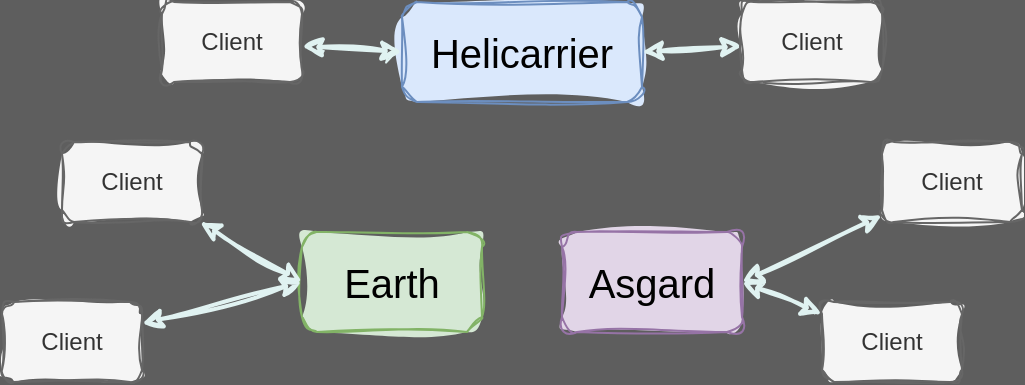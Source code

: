 <mxfile version="26.1.1">
  <diagram name="Page-1" id="TJL8M6KCqCQuejQfRC4J">
    <mxGraphModel dx="1412" dy="865" grid="1" gridSize="10" guides="1" tooltips="1" connect="1" arrows="1" fold="1" page="1" pageScale="1" pageWidth="2500" pageHeight="5000" background="#5E5E5E" math="0" shadow="0">
      <root>
        <mxCell id="0" />
        <mxCell id="1" parent="0" />
        <mxCell id="q6yih-unBPe59zFSJ3ET-1" value="Earth" style="rounded=1;whiteSpace=wrap;html=1;fontSize=20;fillColor=#d5e8d4;strokeColor=#82b366;sketch=1;curveFitting=1;jiggle=2;fillStyle=solid;" parent="1" vertex="1">
          <mxGeometry x="470" y="320" width="90" height="50" as="geometry" />
        </mxCell>
        <mxCell id="q6yih-unBPe59zFSJ3ET-2" value="Asgard" style="rounded=1;whiteSpace=wrap;html=1;fontSize=20;fillColor=#e1d5e7;strokeColor=#9673a6;sketch=1;curveFitting=1;jiggle=2;fillStyle=solid;" parent="1" vertex="1">
          <mxGeometry x="600" y="320" width="90" height="50" as="geometry" />
        </mxCell>
        <mxCell id="q6yih-unBPe59zFSJ3ET-3" value="Helicarrier" style="rounded=1;whiteSpace=wrap;html=1;fontSize=20;fillColor=#dae8fc;strokeColor=#6c8ebf;sketch=1;curveFitting=1;jiggle=2;fillStyle=solid;" parent="1" vertex="1">
          <mxGeometry x="520" y="205" width="120" height="50" as="geometry" />
        </mxCell>
        <mxCell id="q6yih-unBPe59zFSJ3ET-15" style="rounded=0;orthogonalLoop=1;jettySize=auto;html=1;entryX=1;entryY=0.5;entryDx=0;entryDy=0;strokeWidth=2;sketch=1;curveFitting=1;jiggle=2;strokeColor=light-dark(#e0f2f1, #ededed);startArrow=classic;startFill=1;" parent="1" source="q6yih-unBPe59zFSJ3ET-4" target="q6yih-unBPe59zFSJ3ET-2" edge="1">
          <mxGeometry relative="1" as="geometry" />
        </mxCell>
        <mxCell id="q6yih-unBPe59zFSJ3ET-4" value="Client" style="rounded=1;whiteSpace=wrap;html=1;sketch=1;curveFitting=1;jiggle=2;fillColor=#f5f5f5;fontColor=#333333;strokeColor=#666666;fillStyle=solid;" parent="1" vertex="1">
          <mxGeometry x="760" y="275" width="70" height="40" as="geometry" />
        </mxCell>
        <mxCell id="q6yih-unBPe59zFSJ3ET-16" style="rounded=0;orthogonalLoop=1;jettySize=auto;html=1;entryX=1;entryY=0.5;entryDx=0;entryDy=0;strokeWidth=2;sketch=1;curveFitting=1;jiggle=2;strokeColor=light-dark(#e0f2f1, #ededed);startArrow=classic;startFill=1;" parent="1" source="q6yih-unBPe59zFSJ3ET-5" target="q6yih-unBPe59zFSJ3ET-2" edge="1">
          <mxGeometry relative="1" as="geometry" />
        </mxCell>
        <mxCell id="q6yih-unBPe59zFSJ3ET-5" value="Client" style="rounded=1;whiteSpace=wrap;html=1;sketch=1;curveFitting=1;jiggle=2;fillColor=#f5f5f5;fontColor=#333333;strokeColor=#666666;fillStyle=solid;" parent="1" vertex="1">
          <mxGeometry x="730" y="355" width="70" height="40" as="geometry" />
        </mxCell>
        <mxCell id="q6yih-unBPe59zFSJ3ET-11" style="rounded=0;orthogonalLoop=1;jettySize=auto;html=1;entryX=1;entryY=0.5;entryDx=0;entryDy=0;strokeWidth=2;sketch=1;curveFitting=1;jiggle=2;strokeColor=light-dark(#e0f2f1, #ededed);startArrow=classic;startFill=1;" parent="1" source="q6yih-unBPe59zFSJ3ET-6" target="q6yih-unBPe59zFSJ3ET-3" edge="1">
          <mxGeometry relative="1" as="geometry" />
        </mxCell>
        <mxCell id="q6yih-unBPe59zFSJ3ET-6" value="Client" style="rounded=1;whiteSpace=wrap;html=1;sketch=1;curveFitting=1;jiggle=2;fillColor=#f5f5f5;fontColor=#333333;strokeColor=#666666;fillStyle=solid;" parent="1" vertex="1">
          <mxGeometry x="690" y="205" width="70" height="40" as="geometry" />
        </mxCell>
        <mxCell id="q6yih-unBPe59zFSJ3ET-13" style="rounded=0;orthogonalLoop=1;jettySize=auto;html=1;entryX=0;entryY=0.5;entryDx=0;entryDy=0;strokeWidth=2;sketch=1;curveFitting=1;jiggle=2;strokeColor=light-dark(#e0f2f1, #ededed);startArrow=classic;startFill=1;" parent="1" source="q6yih-unBPe59zFSJ3ET-8" target="q6yih-unBPe59zFSJ3ET-1" edge="1">
          <mxGeometry relative="1" as="geometry" />
        </mxCell>
        <mxCell id="q6yih-unBPe59zFSJ3ET-8" value="Client" style="rounded=1;whiteSpace=wrap;html=1;sketch=1;curveFitting=1;jiggle=2;fillColor=#f5f5f5;fontColor=#333333;strokeColor=#666666;fillStyle=solid;" parent="1" vertex="1">
          <mxGeometry x="350" y="275" width="70" height="40" as="geometry" />
        </mxCell>
        <mxCell id="q6yih-unBPe59zFSJ3ET-14" style="rounded=0;orthogonalLoop=1;jettySize=auto;html=1;entryX=0;entryY=0.5;entryDx=0;entryDy=0;strokeWidth=2;sketch=1;curveFitting=1;jiggle=2;strokeColor=light-dark(#e0f2f1, #ededed);startArrow=classic;startFill=1;" parent="1" source="q6yih-unBPe59zFSJ3ET-9" target="q6yih-unBPe59zFSJ3ET-1" edge="1">
          <mxGeometry relative="1" as="geometry">
            <mxPoint x="470" y="350" as="targetPoint" />
          </mxGeometry>
        </mxCell>
        <mxCell id="q6yih-unBPe59zFSJ3ET-9" value="Client" style="rounded=1;whiteSpace=wrap;html=1;sketch=1;curveFitting=1;jiggle=2;fillColor=#f5f5f5;fontColor=#333333;strokeColor=#666666;fillStyle=solid;" parent="1" vertex="1">
          <mxGeometry x="320" y="355" width="70" height="40" as="geometry" />
        </mxCell>
        <mxCell id="q6yih-unBPe59zFSJ3ET-12" style="rounded=0;orthogonalLoop=1;jettySize=auto;html=1;entryX=0;entryY=0.5;entryDx=0;entryDy=0;strokeWidth=2;sketch=1;curveFitting=1;jiggle=2;strokeColor=light-dark(#e0f2f1, #ededed);startArrow=classic;startFill=1;" parent="1" source="q6yih-unBPe59zFSJ3ET-10" target="q6yih-unBPe59zFSJ3ET-3" edge="1">
          <mxGeometry relative="1" as="geometry" />
        </mxCell>
        <mxCell id="q6yih-unBPe59zFSJ3ET-10" value="Client" style="rounded=1;whiteSpace=wrap;html=1;sketch=1;curveFitting=1;jiggle=2;fillColor=#f5f5f5;fontColor=#333333;strokeColor=#666666;fillStyle=solid;" parent="1" vertex="1">
          <mxGeometry x="400" y="205" width="70" height="40" as="geometry" />
        </mxCell>
      </root>
    </mxGraphModel>
  </diagram>
</mxfile>
